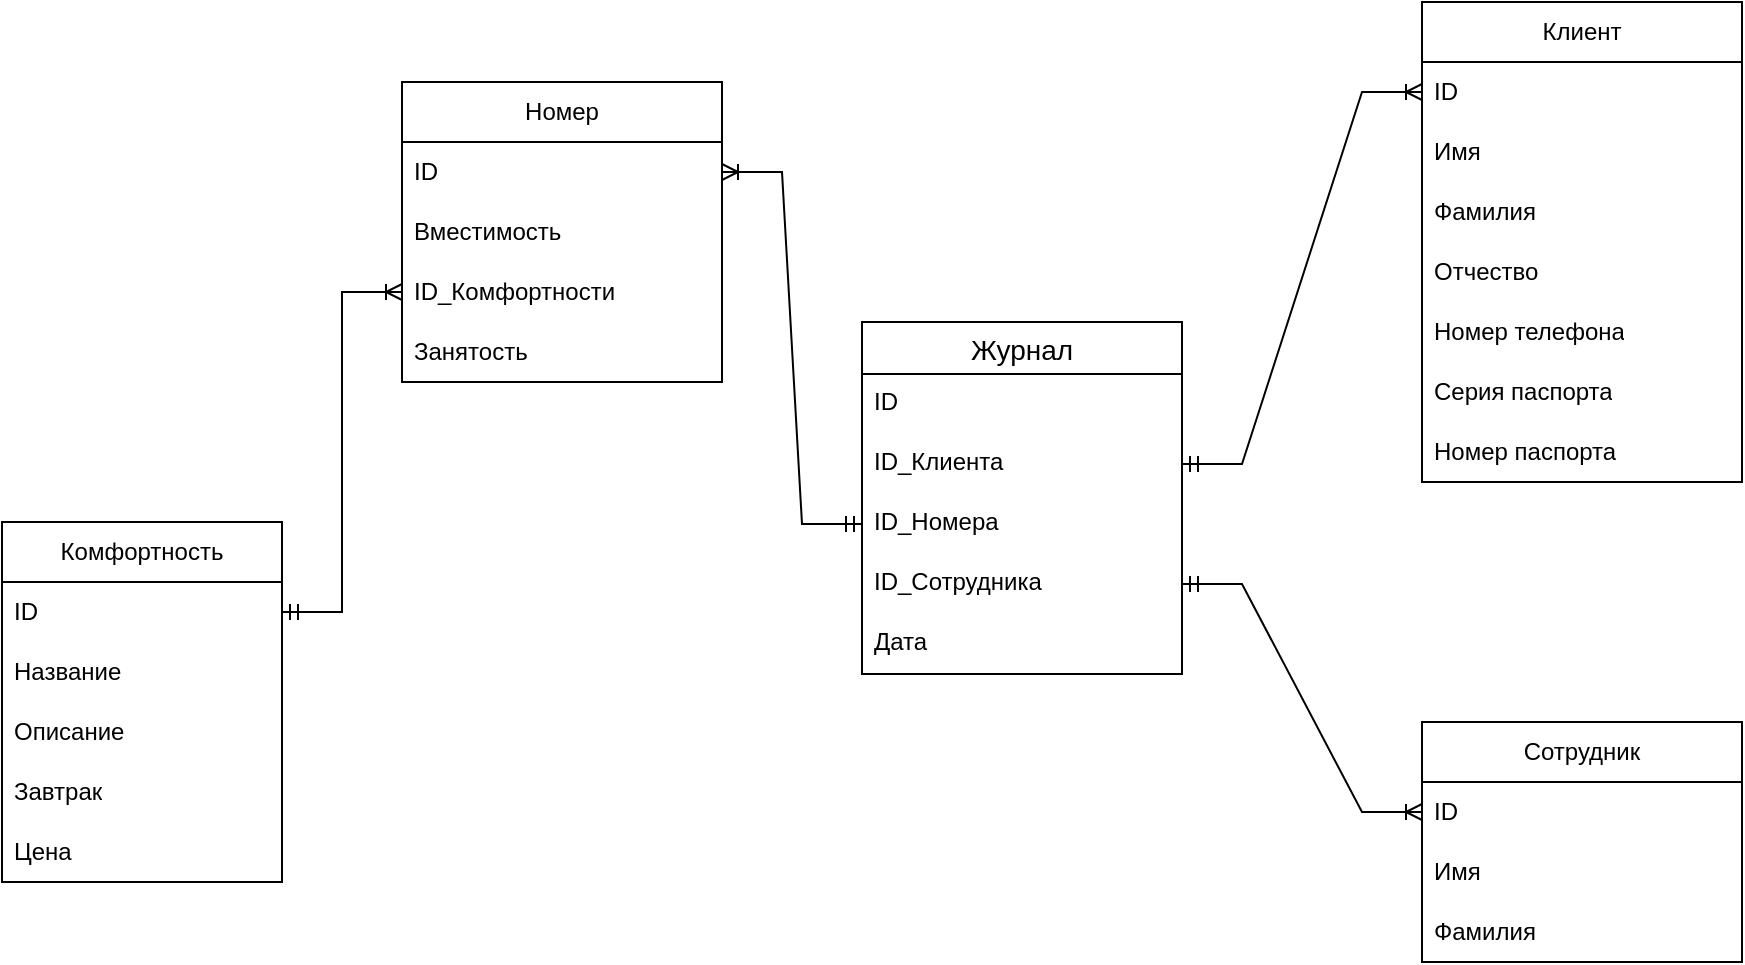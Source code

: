 <mxfile version="20.8.23" type="device"><diagram id="C5RBs43oDa-KdzZeNtuy" name="Page-1"><mxGraphModel dx="2220" dy="797" grid="1" gridSize="10" guides="1" tooltips="1" connect="1" arrows="1" fold="1" page="1" pageScale="1" pageWidth="827" pageHeight="1169" math="0" shadow="0"><root><mxCell id="WIyWlLk6GJQsqaUBKTNV-0"/><mxCell id="WIyWlLk6GJQsqaUBKTNV-1" parent="WIyWlLk6GJQsqaUBKTNV-0"/><mxCell id="8R-e6N7PZiTHBIMdE7_V-0" value="Номер" style="swimlane;fontStyle=0;childLayout=stackLayout;horizontal=1;startSize=30;horizontalStack=0;resizeParent=1;resizeParentMax=0;resizeLast=0;collapsible=1;marginBottom=0;whiteSpace=wrap;html=1;" parent="WIyWlLk6GJQsqaUBKTNV-1" vertex="1"><mxGeometry x="90" y="160" width="160" height="150" as="geometry"/></mxCell><mxCell id="8R-e6N7PZiTHBIMdE7_V-1" value="ID" style="text;strokeColor=none;fillColor=none;align=left;verticalAlign=middle;spacingLeft=4;spacingRight=4;overflow=hidden;points=[[0,0.5],[1,0.5]];portConstraint=eastwest;rotatable=0;whiteSpace=wrap;html=1;" parent="8R-e6N7PZiTHBIMdE7_V-0" vertex="1"><mxGeometry y="30" width="160" height="30" as="geometry"/></mxCell><mxCell id="8R-e6N7PZiTHBIMdE7_V-2" value="Вместимость" style="text;strokeColor=none;fillColor=none;align=left;verticalAlign=middle;spacingLeft=4;spacingRight=4;overflow=hidden;points=[[0,0.5],[1,0.5]];portConstraint=eastwest;rotatable=0;whiteSpace=wrap;html=1;" parent="8R-e6N7PZiTHBIMdE7_V-0" vertex="1"><mxGeometry y="60" width="160" height="30" as="geometry"/></mxCell><mxCell id="8R-e6N7PZiTHBIMdE7_V-3" value="ID_Комфортности" style="text;strokeColor=none;fillColor=none;align=left;verticalAlign=middle;spacingLeft=4;spacingRight=4;overflow=hidden;points=[[0,0.5],[1,0.5]];portConstraint=eastwest;rotatable=0;whiteSpace=wrap;html=1;" parent="8R-e6N7PZiTHBIMdE7_V-0" vertex="1"><mxGeometry y="90" width="160" height="30" as="geometry"/></mxCell><mxCell id="8R-e6N7PZiTHBIMdE7_V-13" value="Занятость" style="text;strokeColor=none;fillColor=none;align=left;verticalAlign=middle;spacingLeft=4;spacingRight=4;overflow=hidden;points=[[0,0.5],[1,0.5]];portConstraint=eastwest;rotatable=0;whiteSpace=wrap;html=1;" parent="8R-e6N7PZiTHBIMdE7_V-0" vertex="1"><mxGeometry y="120" width="160" height="30" as="geometry"/></mxCell><mxCell id="8R-e6N7PZiTHBIMdE7_V-5" value="Клиент" style="swimlane;fontStyle=0;childLayout=stackLayout;horizontal=1;startSize=30;horizontalStack=0;resizeParent=1;resizeParentMax=0;resizeLast=0;collapsible=1;marginBottom=0;whiteSpace=wrap;html=1;" parent="WIyWlLk6GJQsqaUBKTNV-1" vertex="1"><mxGeometry x="600" y="120" width="160" height="240" as="geometry"/></mxCell><mxCell id="8R-e6N7PZiTHBIMdE7_V-6" value="ID" style="text;strokeColor=none;fillColor=none;align=left;verticalAlign=middle;spacingLeft=4;spacingRight=4;overflow=hidden;points=[[0,0.5],[1,0.5]];portConstraint=eastwest;rotatable=0;whiteSpace=wrap;html=1;" parent="8R-e6N7PZiTHBIMdE7_V-5" vertex="1"><mxGeometry y="30" width="160" height="30" as="geometry"/></mxCell><mxCell id="8R-e6N7PZiTHBIMdE7_V-7" value="Имя" style="text;strokeColor=none;fillColor=none;align=left;verticalAlign=middle;spacingLeft=4;spacingRight=4;overflow=hidden;points=[[0,0.5],[1,0.5]];portConstraint=eastwest;rotatable=0;whiteSpace=wrap;html=1;" parent="8R-e6N7PZiTHBIMdE7_V-5" vertex="1"><mxGeometry y="60" width="160" height="30" as="geometry"/></mxCell><mxCell id="8R-e6N7PZiTHBIMdE7_V-8" value="Фамилия" style="text;strokeColor=none;fillColor=none;align=left;verticalAlign=middle;spacingLeft=4;spacingRight=4;overflow=hidden;points=[[0,0.5],[1,0.5]];portConstraint=eastwest;rotatable=0;whiteSpace=wrap;html=1;" parent="8R-e6N7PZiTHBIMdE7_V-5" vertex="1"><mxGeometry y="90" width="160" height="30" as="geometry"/></mxCell><mxCell id="8R-e6N7PZiTHBIMdE7_V-9" value="Отчество" style="text;strokeColor=none;fillColor=none;align=left;verticalAlign=middle;spacingLeft=4;spacingRight=4;overflow=hidden;points=[[0,0.5],[1,0.5]];portConstraint=eastwest;rotatable=0;whiteSpace=wrap;html=1;" parent="8R-e6N7PZiTHBIMdE7_V-5" vertex="1"><mxGeometry y="120" width="160" height="30" as="geometry"/></mxCell><mxCell id="8R-e6N7PZiTHBIMdE7_V-14" value="Номер телефона" style="text;strokeColor=none;fillColor=none;align=left;verticalAlign=middle;spacingLeft=4;spacingRight=4;overflow=hidden;points=[[0,0.5],[1,0.5]];portConstraint=eastwest;rotatable=0;whiteSpace=wrap;html=1;" parent="8R-e6N7PZiTHBIMdE7_V-5" vertex="1"><mxGeometry y="150" width="160" height="30" as="geometry"/></mxCell><mxCell id="8R-e6N7PZiTHBIMdE7_V-15" value="Серия паспорта" style="text;strokeColor=none;fillColor=none;align=left;verticalAlign=middle;spacingLeft=4;spacingRight=4;overflow=hidden;points=[[0,0.5],[1,0.5]];portConstraint=eastwest;rotatable=0;whiteSpace=wrap;html=1;" parent="8R-e6N7PZiTHBIMdE7_V-5" vertex="1"><mxGeometry y="180" width="160" height="30" as="geometry"/></mxCell><mxCell id="8R-e6N7PZiTHBIMdE7_V-16" value="Номер паспорта" style="text;strokeColor=none;fillColor=none;align=left;verticalAlign=middle;spacingLeft=4;spacingRight=4;overflow=hidden;points=[[0,0.5],[1,0.5]];portConstraint=eastwest;rotatable=0;whiteSpace=wrap;html=1;" parent="8R-e6N7PZiTHBIMdE7_V-5" vertex="1"><mxGeometry y="210" width="160" height="30" as="geometry"/></mxCell><mxCell id="8R-e6N7PZiTHBIMdE7_V-18" value="Комфортность" style="swimlane;fontStyle=0;childLayout=stackLayout;horizontal=1;startSize=30;horizontalStack=0;resizeParent=1;resizeParentMax=0;resizeLast=0;collapsible=1;marginBottom=0;whiteSpace=wrap;html=1;" parent="WIyWlLk6GJQsqaUBKTNV-1" vertex="1"><mxGeometry x="-110" y="380" width="140" height="180" as="geometry"/></mxCell><mxCell id="8R-e6N7PZiTHBIMdE7_V-19" value="ID" style="text;strokeColor=none;fillColor=none;align=left;verticalAlign=middle;spacingLeft=4;spacingRight=4;overflow=hidden;points=[[0,0.5],[1,0.5]];portConstraint=eastwest;rotatable=0;whiteSpace=wrap;html=1;" parent="8R-e6N7PZiTHBIMdE7_V-18" vertex="1"><mxGeometry y="30" width="140" height="30" as="geometry"/></mxCell><mxCell id="8R-e6N7PZiTHBIMdE7_V-20" value="Название" style="text;strokeColor=none;fillColor=none;align=left;verticalAlign=middle;spacingLeft=4;spacingRight=4;overflow=hidden;points=[[0,0.5],[1,0.5]];portConstraint=eastwest;rotatable=0;whiteSpace=wrap;html=1;" parent="8R-e6N7PZiTHBIMdE7_V-18" vertex="1"><mxGeometry y="60" width="140" height="30" as="geometry"/></mxCell><mxCell id="ikDI9HVWDKvuiIvtdcyp-6" value="Описание" style="text;strokeColor=none;fillColor=none;align=left;verticalAlign=middle;spacingLeft=4;spacingRight=4;overflow=hidden;points=[[0,0.5],[1,0.5]];portConstraint=eastwest;rotatable=0;whiteSpace=wrap;html=1;" parent="8R-e6N7PZiTHBIMdE7_V-18" vertex="1"><mxGeometry y="90" width="140" height="30" as="geometry"/></mxCell><mxCell id="ikDI9HVWDKvuiIvtdcyp-7" value="Завтрак" style="text;strokeColor=none;fillColor=none;align=left;verticalAlign=middle;spacingLeft=4;spacingRight=4;overflow=hidden;points=[[0,0.5],[1,0.5]];portConstraint=eastwest;rotatable=0;whiteSpace=wrap;html=1;" parent="8R-e6N7PZiTHBIMdE7_V-18" vertex="1"><mxGeometry y="120" width="140" height="30" as="geometry"/></mxCell><mxCell id="ikDI9HVWDKvuiIvtdcyp-8" value="Цена" style="text;strokeColor=none;fillColor=none;align=left;verticalAlign=middle;spacingLeft=4;spacingRight=4;overflow=hidden;points=[[0,0.5],[1,0.5]];portConstraint=eastwest;rotatable=0;whiteSpace=wrap;html=1;" parent="8R-e6N7PZiTHBIMdE7_V-18" vertex="1"><mxGeometry y="150" width="140" height="30" as="geometry"/></mxCell><mxCell id="8R-e6N7PZiTHBIMdE7_V-22" value="Сотрудник" style="swimlane;fontStyle=0;childLayout=stackLayout;horizontal=1;startSize=30;horizontalStack=0;resizeParent=1;resizeParentMax=0;resizeLast=0;collapsible=1;marginBottom=0;whiteSpace=wrap;html=1;" parent="WIyWlLk6GJQsqaUBKTNV-1" vertex="1"><mxGeometry x="600" y="480" width="160" height="120" as="geometry"/></mxCell><mxCell id="8R-e6N7PZiTHBIMdE7_V-23" value="ID" style="text;strokeColor=none;fillColor=none;align=left;verticalAlign=middle;spacingLeft=4;spacingRight=4;overflow=hidden;points=[[0,0.5],[1,0.5]];portConstraint=eastwest;rotatable=0;whiteSpace=wrap;html=1;" parent="8R-e6N7PZiTHBIMdE7_V-22" vertex="1"><mxGeometry y="30" width="160" height="30" as="geometry"/></mxCell><mxCell id="8R-e6N7PZiTHBIMdE7_V-24" value="Имя" style="text;strokeColor=none;fillColor=none;align=left;verticalAlign=middle;spacingLeft=4;spacingRight=4;overflow=hidden;points=[[0,0.5],[1,0.5]];portConstraint=eastwest;rotatable=0;whiteSpace=wrap;html=1;" parent="8R-e6N7PZiTHBIMdE7_V-22" vertex="1"><mxGeometry y="60" width="160" height="30" as="geometry"/></mxCell><mxCell id="8R-e6N7PZiTHBIMdE7_V-25" value="Фамилия" style="text;strokeColor=none;fillColor=none;align=left;verticalAlign=middle;spacingLeft=4;spacingRight=4;overflow=hidden;points=[[0,0.5],[1,0.5]];portConstraint=eastwest;rotatable=0;whiteSpace=wrap;html=1;" parent="8R-e6N7PZiTHBIMdE7_V-22" vertex="1"><mxGeometry y="90" width="160" height="30" as="geometry"/></mxCell><mxCell id="8R-e6N7PZiTHBIMdE7_V-44" value="" style="edgeStyle=entityRelationEdgeStyle;fontSize=12;html=1;endArrow=ERoneToMany;startArrow=ERmandOne;rounded=0;entryX=0;entryY=0.5;entryDx=0;entryDy=0;exitX=1;exitY=0.5;exitDx=0;exitDy=0;" parent="WIyWlLk6GJQsqaUBKTNV-1" source="8R-e6N7PZiTHBIMdE7_V-19" target="8R-e6N7PZiTHBIMdE7_V-3" edge="1"><mxGeometry width="100" height="100" relative="1" as="geometry"><mxPoint x="30" y="440" as="sourcePoint"/><mxPoint x="130" y="480" as="targetPoint"/></mxGeometry></mxCell><mxCell id="ikDI9HVWDKvuiIvtdcyp-0" value="Журнал" style="swimlane;fontStyle=0;childLayout=stackLayout;horizontal=1;startSize=26;horizontalStack=0;resizeParent=1;resizeParentMax=0;resizeLast=0;collapsible=1;marginBottom=0;align=center;fontSize=14;" parent="WIyWlLk6GJQsqaUBKTNV-1" vertex="1"><mxGeometry x="320" y="280" width="160" height="176" as="geometry"/></mxCell><mxCell id="ikDI9HVWDKvuiIvtdcyp-1" value="ID" style="text;strokeColor=none;fillColor=none;spacingLeft=4;spacingRight=4;overflow=hidden;rotatable=0;points=[[0,0.5],[1,0.5]];portConstraint=eastwest;fontSize=12;" parent="ikDI9HVWDKvuiIvtdcyp-0" vertex="1"><mxGeometry y="26" width="160" height="30" as="geometry"/></mxCell><mxCell id="ikDI9HVWDKvuiIvtdcyp-2" value="ID_Клиента" style="text;strokeColor=none;fillColor=none;spacingLeft=4;spacingRight=4;overflow=hidden;rotatable=0;points=[[0,0.5],[1,0.5]];portConstraint=eastwest;fontSize=12;" parent="ikDI9HVWDKvuiIvtdcyp-0" vertex="1"><mxGeometry y="56" width="160" height="30" as="geometry"/></mxCell><mxCell id="ikDI9HVWDKvuiIvtdcyp-3" value="ID_Номера" style="text;strokeColor=none;fillColor=none;spacingLeft=4;spacingRight=4;overflow=hidden;rotatable=0;points=[[0,0.5],[1,0.5]];portConstraint=eastwest;fontSize=12;" parent="ikDI9HVWDKvuiIvtdcyp-0" vertex="1"><mxGeometry y="86" width="160" height="30" as="geometry"/></mxCell><mxCell id="ikDI9HVWDKvuiIvtdcyp-4" value="ID_Сотрудника" style="text;strokeColor=none;fillColor=none;spacingLeft=4;spacingRight=4;overflow=hidden;rotatable=0;points=[[0,0.5],[1,0.5]];portConstraint=eastwest;fontSize=12;" parent="ikDI9HVWDKvuiIvtdcyp-0" vertex="1"><mxGeometry y="116" width="160" height="30" as="geometry"/></mxCell><mxCell id="ikDI9HVWDKvuiIvtdcyp-5" value="Дата" style="text;strokeColor=none;fillColor=none;spacingLeft=4;spacingRight=4;overflow=hidden;rotatable=0;points=[[0,0.5],[1,0.5]];portConstraint=eastwest;fontSize=12;" parent="ikDI9HVWDKvuiIvtdcyp-0" vertex="1"><mxGeometry y="146" width="160" height="30" as="geometry"/></mxCell><mxCell id="ikDI9HVWDKvuiIvtdcyp-10" value="" style="edgeStyle=entityRelationEdgeStyle;fontSize=12;html=1;endArrow=ERoneToMany;startArrow=ERmandOne;rounded=0;exitX=1;exitY=0.5;exitDx=0;exitDy=0;entryX=0;entryY=0.5;entryDx=0;entryDy=0;" parent="WIyWlLk6GJQsqaUBKTNV-1" source="ikDI9HVWDKvuiIvtdcyp-2" target="8R-e6N7PZiTHBIMdE7_V-6" edge="1"><mxGeometry width="100" height="100" relative="1" as="geometry"><mxPoint x="310" y="230" as="sourcePoint"/><mxPoint x="410" y="130" as="targetPoint"/></mxGeometry></mxCell><mxCell id="ikDI9HVWDKvuiIvtdcyp-11" value="" style="edgeStyle=entityRelationEdgeStyle;fontSize=12;html=1;endArrow=ERoneToMany;startArrow=ERmandOne;rounded=0;entryX=0;entryY=0.5;entryDx=0;entryDy=0;exitX=1;exitY=0.5;exitDx=0;exitDy=0;" parent="WIyWlLk6GJQsqaUBKTNV-1" source="ikDI9HVWDKvuiIvtdcyp-4" target="8R-e6N7PZiTHBIMdE7_V-23" edge="1"><mxGeometry width="100" height="100" relative="1" as="geometry"><mxPoint x="420" y="630" as="sourcePoint"/><mxPoint x="520" y="530" as="targetPoint"/></mxGeometry></mxCell><mxCell id="ikDI9HVWDKvuiIvtdcyp-12" value="" style="edgeStyle=entityRelationEdgeStyle;fontSize=12;html=1;endArrow=ERoneToMany;startArrow=ERmandOne;rounded=0;entryX=1;entryY=0.5;entryDx=0;entryDy=0;exitX=0;exitY=0.5;exitDx=0;exitDy=0;" parent="WIyWlLk6GJQsqaUBKTNV-1" source="ikDI9HVWDKvuiIvtdcyp-3" target="8R-e6N7PZiTHBIMdE7_V-1" edge="1"><mxGeometry width="100" height="100" relative="1" as="geometry"><mxPoint x="160" y="450" as="sourcePoint"/><mxPoint x="260" y="350" as="targetPoint"/></mxGeometry></mxCell></root></mxGraphModel></diagram></mxfile>